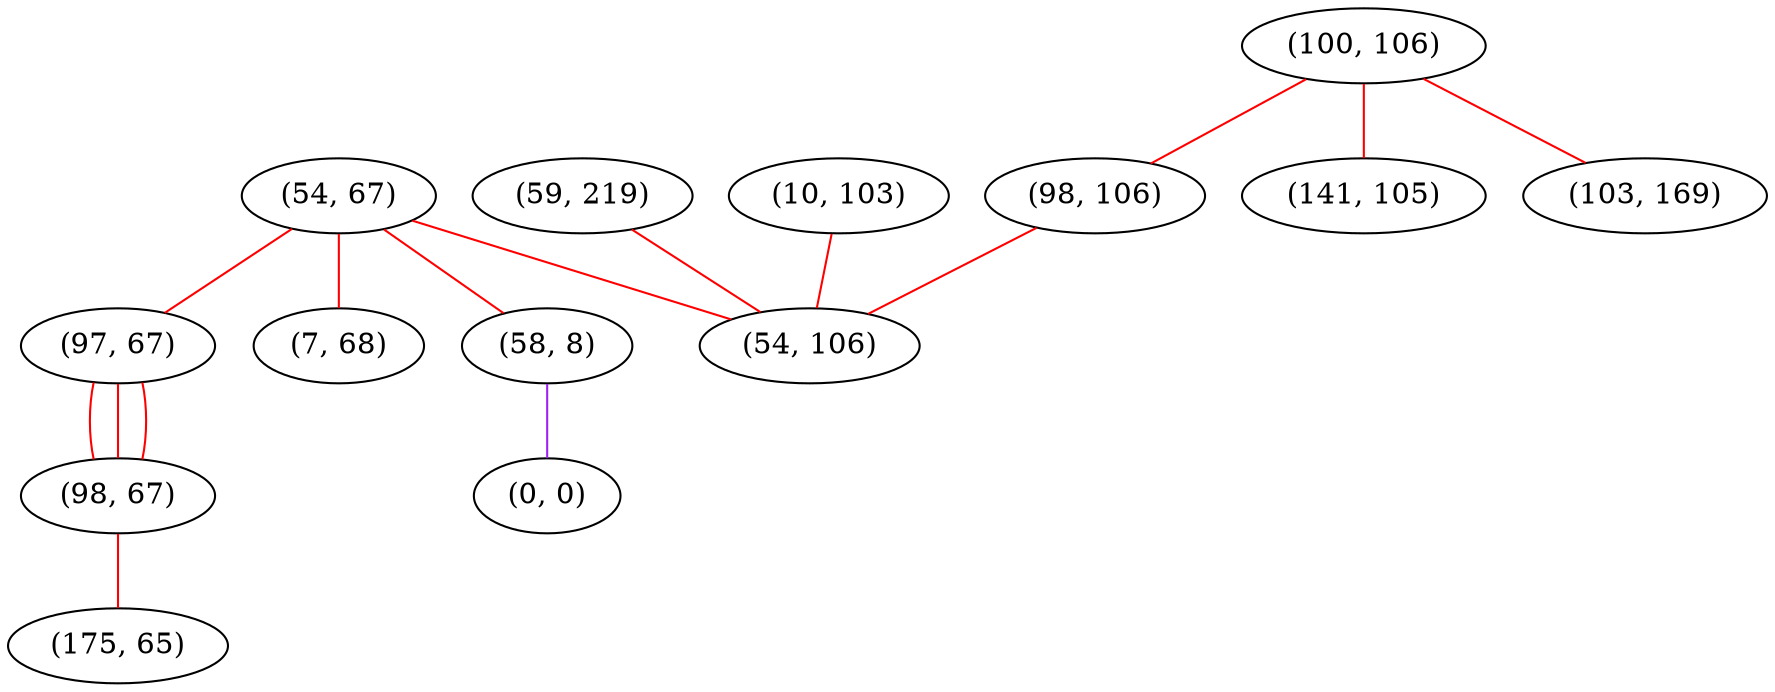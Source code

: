 graph "" {
"(54, 67)";
"(100, 106)";
"(97, 67)";
"(59, 219)";
"(10, 103)";
"(98, 106)";
"(7, 68)";
"(58, 8)";
"(0, 0)";
"(98, 67)";
"(175, 65)";
"(141, 105)";
"(54, 106)";
"(103, 169)";
"(54, 67)" -- "(7, 68)"  [color=red, key=0, weight=1];
"(54, 67)" -- "(58, 8)"  [color=red, key=0, weight=1];
"(54, 67)" -- "(54, 106)"  [color=red, key=0, weight=1];
"(54, 67)" -- "(97, 67)"  [color=red, key=0, weight=1];
"(100, 106)" -- "(141, 105)"  [color=red, key=0, weight=1];
"(100, 106)" -- "(103, 169)"  [color=red, key=0, weight=1];
"(100, 106)" -- "(98, 106)"  [color=red, key=0, weight=1];
"(97, 67)" -- "(98, 67)"  [color=red, key=0, weight=1];
"(97, 67)" -- "(98, 67)"  [color=red, key=1, weight=1];
"(97, 67)" -- "(98, 67)"  [color=red, key=2, weight=1];
"(59, 219)" -- "(54, 106)"  [color=red, key=0, weight=1];
"(10, 103)" -- "(54, 106)"  [color=red, key=0, weight=1];
"(98, 106)" -- "(54, 106)"  [color=red, key=0, weight=1];
"(58, 8)" -- "(0, 0)"  [color=purple, key=0, weight=4];
"(98, 67)" -- "(175, 65)"  [color=red, key=0, weight=1];
}

